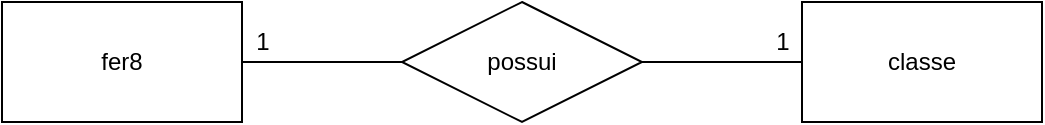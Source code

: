 <mxfile version="14.9.5" type="device"><diagram id="QiMIEzKAuqiyl9Aq710t" name="Page-1"><mxGraphModel dx="862" dy="431" grid="1" gridSize="10" guides="1" tooltips="1" connect="1" arrows="1" fold="1" page="1" pageScale="1" pageWidth="827" pageHeight="1169" math="0" shadow="0"><root><mxCell id="0"/><mxCell id="1" parent="0"/><mxCell id="L71XBV-TxuhfWss-FZ-E-1" style="edgeStyle=orthogonalEdgeStyle;rounded=0;orthogonalLoop=1;jettySize=auto;html=1;entryX=0;entryY=0.5;entryDx=0;entryDy=0;endArrow=none;endFill=0;" edge="1" parent="1" source="L71XBV-TxuhfWss-FZ-E-2" target="L71XBV-TxuhfWss-FZ-E-4"><mxGeometry relative="1" as="geometry"/></mxCell><mxCell id="L71XBV-TxuhfWss-FZ-E-2" value="fer8" style="rounded=0;whiteSpace=wrap;html=1;" vertex="1" parent="1"><mxGeometry x="40" y="40" width="120" height="60" as="geometry"/></mxCell><mxCell id="L71XBV-TxuhfWss-FZ-E-3" style="edgeStyle=orthogonalEdgeStyle;rounded=0;orthogonalLoop=1;jettySize=auto;html=1;entryX=0;entryY=0.5;entryDx=0;entryDy=0;endArrow=none;endFill=0;" edge="1" parent="1" source="L71XBV-TxuhfWss-FZ-E-4" target="L71XBV-TxuhfWss-FZ-E-5"><mxGeometry relative="1" as="geometry"/></mxCell><mxCell id="L71XBV-TxuhfWss-FZ-E-4" value="possui" style="shape=rhombus;perimeter=rhombusPerimeter;whiteSpace=wrap;html=1;align=center;" vertex="1" parent="1"><mxGeometry x="240" y="40" width="120" height="60" as="geometry"/></mxCell><mxCell id="L71XBV-TxuhfWss-FZ-E-5" value="classe" style="rounded=0;whiteSpace=wrap;html=1;" vertex="1" parent="1"><mxGeometry x="440" y="40" width="120" height="60" as="geometry"/></mxCell><mxCell id="L71XBV-TxuhfWss-FZ-E-6" value="1" style="text;html=1;align=center;verticalAlign=middle;resizable=0;points=[];autosize=1;strokeColor=none;" vertex="1" parent="1"><mxGeometry x="160" y="50" width="20" height="20" as="geometry"/></mxCell><mxCell id="L71XBV-TxuhfWss-FZ-E-7" value="1" style="text;html=1;align=center;verticalAlign=middle;resizable=0;points=[];autosize=1;strokeColor=none;" vertex="1" parent="1"><mxGeometry x="420" y="50" width="20" height="20" as="geometry"/></mxCell></root></mxGraphModel></diagram></mxfile>